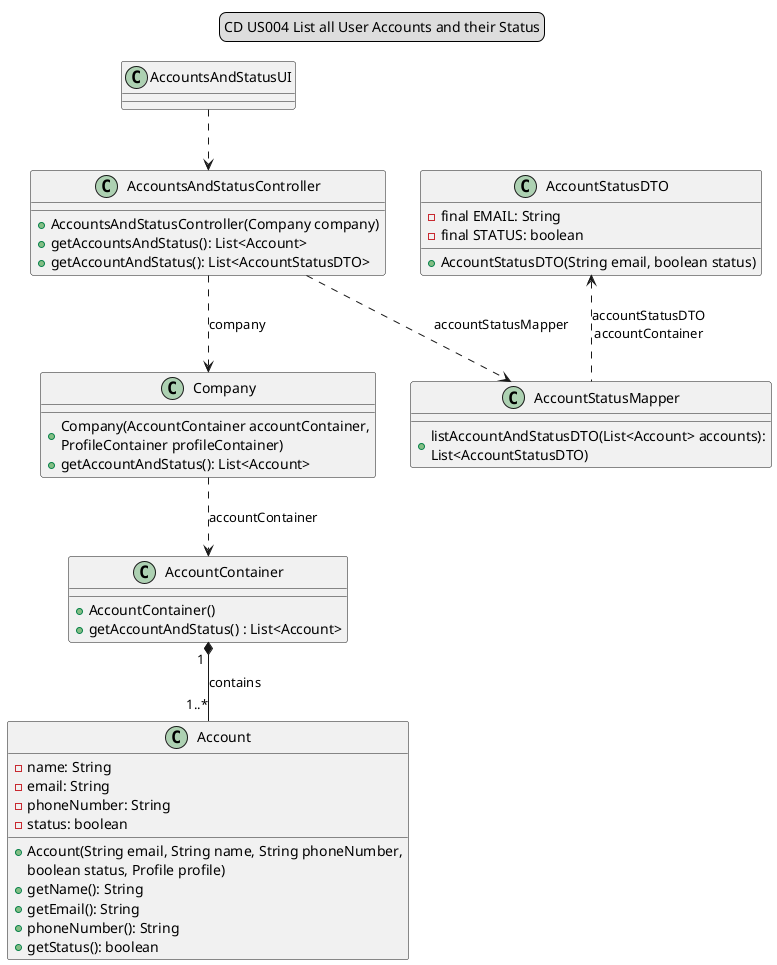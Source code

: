 @startuml

'..|> implementation
'-- associado
'..> depende

skinparam sequenceMessageAlign center

legend top
CD US004 List all User Accounts and their Status
end legend

AccountsAndStatusUI..>AccountsAndStatusController
AccountsAndStatusController..>" "Company: company
AccountsAndStatusController..>" "AccountStatusMapper: accountStatusMapper
Company " "..>" "AccountContainer : accountContainer
AccountContainer"1 "*--"1..*"Account : contains
AccountStatusDTO<..AccountStatusMapper : accountStatusDTO\naccountContainer

class AccountsAndStatusUI {
}

class AccountsAndStatusController {
+AccountsAndStatusController(Company company)
+getAccountsAndStatus(): List<Account>
+getAccountAndStatus(): List<AccountStatusDTO>
}

class Company{
+Company(AccountContainer accountContainer,\nProfileContainer profileContainer)
+getAccountAndStatus(): List<Account>
}

class AccountStatusMapper{
+listAccountAndStatusDTO(List<Account> accounts):\nList<AccountStatusDTO)
}

class AccountContainer {
+AccountContainer()
+getAccountAndStatus() : List<Account>
}

class Account {
-name: String
-email: String
-phoneNumber: String
-status: boolean
+Account(String email, String name, String phoneNumber,
 boolean status, Profile profile)
+getName(): String
+getEmail(): String
+phoneNumber(): String
+getStatus(): boolean
}

class AccountStatusDTO {
-final EMAIL: String
-final STATUS: boolean
+AccountStatusDTO(String email, boolean status)
}

@enduml